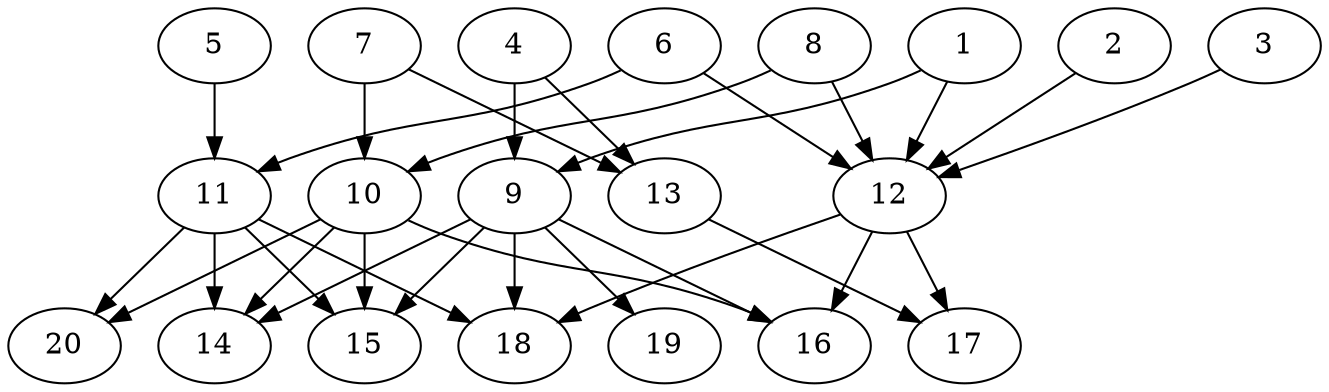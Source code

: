 // DAG automatically generated by daggen at Tue Jul 23 14:33:40 2019
// ./daggen --dot -n 20 --ccr 0.4 --fat 0.6 --regular 0.5 --density 0.8 --mindata 5242880 --maxdata 52428800 
digraph G {
  1 [size="61783040", alpha="0.05", expect_size="24713216"] 
  1 -> 9 [size ="24713216"]
  1 -> 12 [size ="24713216"]
  2 [size="13140480", alpha="0.04", expect_size="5256192"] 
  2 -> 12 [size ="5256192"]
  3 [size="20759040", alpha="0.11", expect_size="8303616"] 
  3 -> 12 [size ="8303616"]
  4 [size="18570240", alpha="0.12", expect_size="7428096"] 
  4 -> 9 [size ="7428096"]
  4 -> 13 [size ="7428096"]
  5 [size="107246080", alpha="0.13", expect_size="42898432"] 
  5 -> 11 [size ="42898432"]
  6 [size="79316480", alpha="0.14", expect_size="31726592"] 
  6 -> 11 [size ="31726592"]
  6 -> 12 [size ="31726592"]
  7 [size="25192960", alpha="0.15", expect_size="10077184"] 
  7 -> 10 [size ="10077184"]
  7 -> 13 [size ="10077184"]
  8 [size="116198400", alpha="0.11", expect_size="46479360"] 
  8 -> 10 [size ="46479360"]
  8 -> 12 [size ="46479360"]
  9 [size="99338240", alpha="0.19", expect_size="39735296"] 
  9 -> 14 [size ="39735296"]
  9 -> 15 [size ="39735296"]
  9 -> 16 [size ="39735296"]
  9 -> 18 [size ="39735296"]
  9 -> 19 [size ="39735296"]
  10 [size="46661120", alpha="0.08", expect_size="18664448"] 
  10 -> 14 [size ="18664448"]
  10 -> 15 [size ="18664448"]
  10 -> 16 [size ="18664448"]
  10 -> 20 [size ="18664448"]
  11 [size="32755200", alpha="0.04", expect_size="13102080"] 
  11 -> 14 [size ="13102080"]
  11 -> 15 [size ="13102080"]
  11 -> 18 [size ="13102080"]
  11 -> 20 [size ="13102080"]
  12 [size="61427200", alpha="0.08", expect_size="24570880"] 
  12 -> 16 [size ="24570880"]
  12 -> 17 [size ="24570880"]
  12 -> 18 [size ="24570880"]
  13 [size="82181120", alpha="0.08", expect_size="32872448"] 
  13 -> 17 [size ="32872448"]
  14 [size="31787520", alpha="0.17", expect_size="12715008"] 
  15 [size="99957760", alpha="0.18", expect_size="39983104"] 
  16 [size="61094400", alpha="0.17", expect_size="24437760"] 
  17 [size="28313600", alpha="0.06", expect_size="11325440"] 
  18 [size="118745600", alpha="0.14", expect_size="47498240"] 
  19 [size="68290560", alpha="0.19", expect_size="27316224"] 
  20 [size="61012480", alpha="0.04", expect_size="24404992"] 
}
